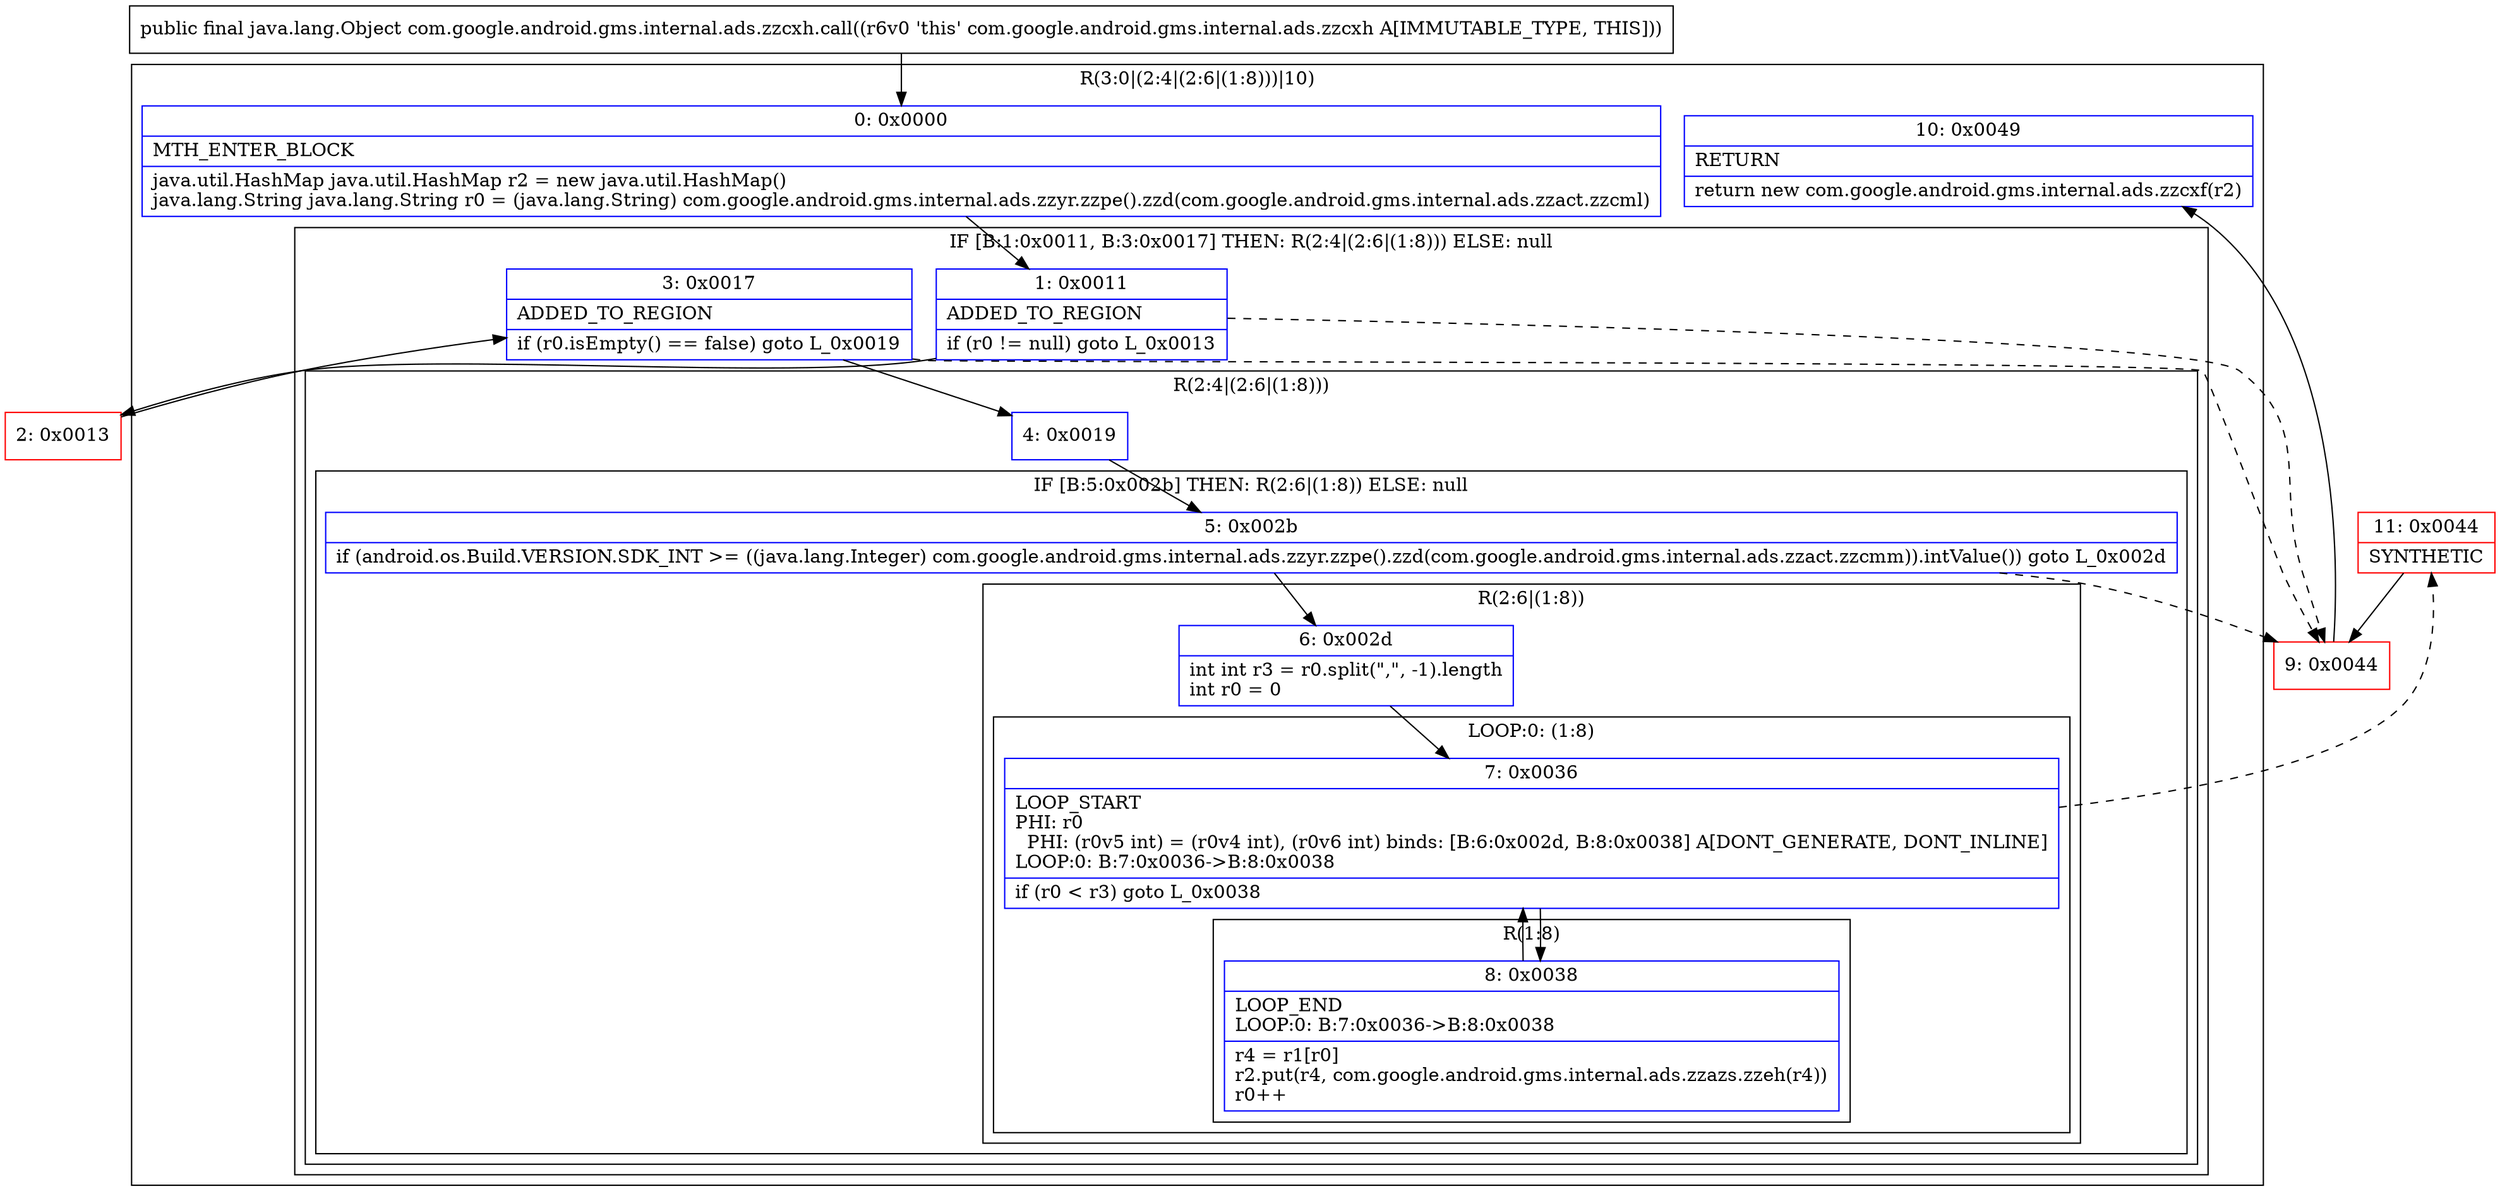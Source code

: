 digraph "CFG forcom.google.android.gms.internal.ads.zzcxh.call()Ljava\/lang\/Object;" {
subgraph cluster_Region_132080924 {
label = "R(3:0|(2:4|(2:6|(1:8)))|10)";
node [shape=record,color=blue];
Node_0 [shape=record,label="{0\:\ 0x0000|MTH_ENTER_BLOCK\l|java.util.HashMap java.util.HashMap r2 = new java.util.HashMap()\ljava.lang.String java.lang.String r0 = (java.lang.String) com.google.android.gms.internal.ads.zzyr.zzpe().zzd(com.google.android.gms.internal.ads.zzact.zzcml)\l}"];
subgraph cluster_IfRegion_126700550 {
label = "IF [B:1:0x0011, B:3:0x0017] THEN: R(2:4|(2:6|(1:8))) ELSE: null";
node [shape=record,color=blue];
Node_1 [shape=record,label="{1\:\ 0x0011|ADDED_TO_REGION\l|if (r0 != null) goto L_0x0013\l}"];
Node_3 [shape=record,label="{3\:\ 0x0017|ADDED_TO_REGION\l|if (r0.isEmpty() == false) goto L_0x0019\l}"];
subgraph cluster_Region_1020596046 {
label = "R(2:4|(2:6|(1:8)))";
node [shape=record,color=blue];
Node_4 [shape=record,label="{4\:\ 0x0019}"];
subgraph cluster_IfRegion_1485084522 {
label = "IF [B:5:0x002b] THEN: R(2:6|(1:8)) ELSE: null";
node [shape=record,color=blue];
Node_5 [shape=record,label="{5\:\ 0x002b|if (android.os.Build.VERSION.SDK_INT \>= ((java.lang.Integer) com.google.android.gms.internal.ads.zzyr.zzpe().zzd(com.google.android.gms.internal.ads.zzact.zzcmm)).intValue()) goto L_0x002d\l}"];
subgraph cluster_Region_1223006724 {
label = "R(2:6|(1:8))";
node [shape=record,color=blue];
Node_6 [shape=record,label="{6\:\ 0x002d|int int r3 = r0.split(\",\", \-1).length\lint r0 = 0\l}"];
subgraph cluster_LoopRegion_463800082 {
label = "LOOP:0: (1:8)";
node [shape=record,color=blue];
Node_7 [shape=record,label="{7\:\ 0x0036|LOOP_START\lPHI: r0 \l  PHI: (r0v5 int) = (r0v4 int), (r0v6 int) binds: [B:6:0x002d, B:8:0x0038] A[DONT_GENERATE, DONT_INLINE]\lLOOP:0: B:7:0x0036\-\>B:8:0x0038\l|if (r0 \< r3) goto L_0x0038\l}"];
subgraph cluster_Region_2071188911 {
label = "R(1:8)";
node [shape=record,color=blue];
Node_8 [shape=record,label="{8\:\ 0x0038|LOOP_END\lLOOP:0: B:7:0x0036\-\>B:8:0x0038\l|r4 = r1[r0]\lr2.put(r4, com.google.android.gms.internal.ads.zzazs.zzeh(r4))\lr0++\l}"];
}
}
}
}
}
}
Node_10 [shape=record,label="{10\:\ 0x0049|RETURN\l|return new com.google.android.gms.internal.ads.zzcxf(r2)\l}"];
}
Node_2 [shape=record,color=red,label="{2\:\ 0x0013}"];
Node_9 [shape=record,color=red,label="{9\:\ 0x0044}"];
Node_11 [shape=record,color=red,label="{11\:\ 0x0044|SYNTHETIC\l}"];
MethodNode[shape=record,label="{public final java.lang.Object com.google.android.gms.internal.ads.zzcxh.call((r6v0 'this' com.google.android.gms.internal.ads.zzcxh A[IMMUTABLE_TYPE, THIS])) }"];
MethodNode -> Node_0;
Node_0 -> Node_1;
Node_1 -> Node_2;
Node_1 -> Node_9[style=dashed];
Node_3 -> Node_4;
Node_3 -> Node_9[style=dashed];
Node_4 -> Node_5;
Node_5 -> Node_6;
Node_5 -> Node_9[style=dashed];
Node_6 -> Node_7;
Node_7 -> Node_8;
Node_7 -> Node_11[style=dashed];
Node_8 -> Node_7;
Node_2 -> Node_3;
Node_9 -> Node_10;
Node_11 -> Node_9;
}

